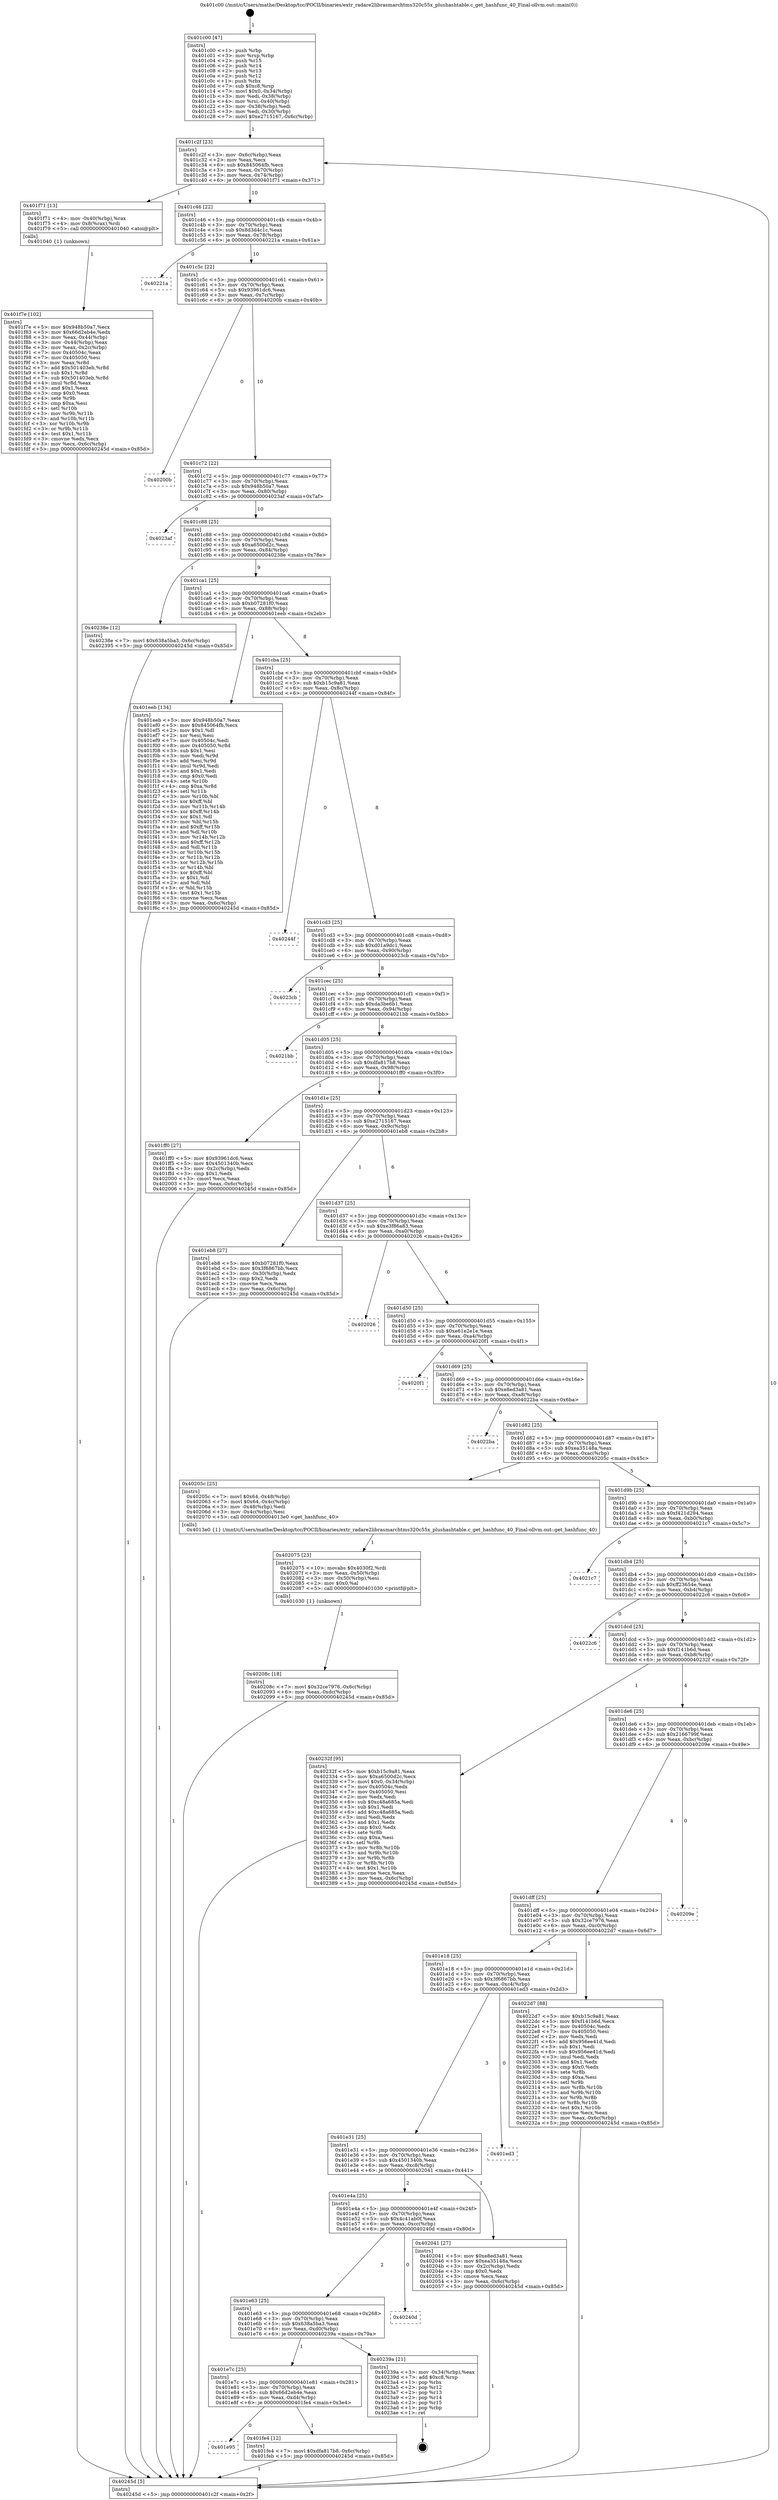 digraph "0x401c00" {
  label = "0x401c00 (/mnt/c/Users/mathe/Desktop/tcc/POCII/binaries/extr_radare2librasmarchtms320c55x_plushashtable.c_get_hashfunc_40_Final-ollvm.out::main(0))"
  labelloc = "t"
  node[shape=record]

  Entry [label="",width=0.3,height=0.3,shape=circle,fillcolor=black,style=filled]
  "0x401c2f" [label="{
     0x401c2f [23]\l
     | [instrs]\l
     &nbsp;&nbsp;0x401c2f \<+3\>: mov -0x6c(%rbp),%eax\l
     &nbsp;&nbsp;0x401c32 \<+2\>: mov %eax,%ecx\l
     &nbsp;&nbsp;0x401c34 \<+6\>: sub $0x845064fb,%ecx\l
     &nbsp;&nbsp;0x401c3a \<+3\>: mov %eax,-0x70(%rbp)\l
     &nbsp;&nbsp;0x401c3d \<+3\>: mov %ecx,-0x74(%rbp)\l
     &nbsp;&nbsp;0x401c40 \<+6\>: je 0000000000401f71 \<main+0x371\>\l
  }"]
  "0x401f71" [label="{
     0x401f71 [13]\l
     | [instrs]\l
     &nbsp;&nbsp;0x401f71 \<+4\>: mov -0x40(%rbp),%rax\l
     &nbsp;&nbsp;0x401f75 \<+4\>: mov 0x8(%rax),%rdi\l
     &nbsp;&nbsp;0x401f79 \<+5\>: call 0000000000401040 \<atoi@plt\>\l
     | [calls]\l
     &nbsp;&nbsp;0x401040 \{1\} (unknown)\l
  }"]
  "0x401c46" [label="{
     0x401c46 [22]\l
     | [instrs]\l
     &nbsp;&nbsp;0x401c46 \<+5\>: jmp 0000000000401c4b \<main+0x4b\>\l
     &nbsp;&nbsp;0x401c4b \<+3\>: mov -0x70(%rbp),%eax\l
     &nbsp;&nbsp;0x401c4e \<+5\>: sub $0x8d3d4c1c,%eax\l
     &nbsp;&nbsp;0x401c53 \<+3\>: mov %eax,-0x78(%rbp)\l
     &nbsp;&nbsp;0x401c56 \<+6\>: je 000000000040221a \<main+0x61a\>\l
  }"]
  Exit [label="",width=0.3,height=0.3,shape=circle,fillcolor=black,style=filled,peripheries=2]
  "0x40221a" [label="{
     0x40221a\l
  }", style=dashed]
  "0x401c5c" [label="{
     0x401c5c [22]\l
     | [instrs]\l
     &nbsp;&nbsp;0x401c5c \<+5\>: jmp 0000000000401c61 \<main+0x61\>\l
     &nbsp;&nbsp;0x401c61 \<+3\>: mov -0x70(%rbp),%eax\l
     &nbsp;&nbsp;0x401c64 \<+5\>: sub $0x93961dc6,%eax\l
     &nbsp;&nbsp;0x401c69 \<+3\>: mov %eax,-0x7c(%rbp)\l
     &nbsp;&nbsp;0x401c6c \<+6\>: je 000000000040200b \<main+0x40b\>\l
  }"]
  "0x40208c" [label="{
     0x40208c [18]\l
     | [instrs]\l
     &nbsp;&nbsp;0x40208c \<+7\>: movl $0x32ce7976,-0x6c(%rbp)\l
     &nbsp;&nbsp;0x402093 \<+6\>: mov %eax,-0xdc(%rbp)\l
     &nbsp;&nbsp;0x402099 \<+5\>: jmp 000000000040245d \<main+0x85d\>\l
  }"]
  "0x40200b" [label="{
     0x40200b\l
  }", style=dashed]
  "0x401c72" [label="{
     0x401c72 [22]\l
     | [instrs]\l
     &nbsp;&nbsp;0x401c72 \<+5\>: jmp 0000000000401c77 \<main+0x77\>\l
     &nbsp;&nbsp;0x401c77 \<+3\>: mov -0x70(%rbp),%eax\l
     &nbsp;&nbsp;0x401c7a \<+5\>: sub $0x948b50a7,%eax\l
     &nbsp;&nbsp;0x401c7f \<+3\>: mov %eax,-0x80(%rbp)\l
     &nbsp;&nbsp;0x401c82 \<+6\>: je 00000000004023af \<main+0x7af\>\l
  }"]
  "0x402075" [label="{
     0x402075 [23]\l
     | [instrs]\l
     &nbsp;&nbsp;0x402075 \<+10\>: movabs $0x4030f2,%rdi\l
     &nbsp;&nbsp;0x40207f \<+3\>: mov %eax,-0x50(%rbp)\l
     &nbsp;&nbsp;0x402082 \<+3\>: mov -0x50(%rbp),%esi\l
     &nbsp;&nbsp;0x402085 \<+2\>: mov $0x0,%al\l
     &nbsp;&nbsp;0x402087 \<+5\>: call 0000000000401030 \<printf@plt\>\l
     | [calls]\l
     &nbsp;&nbsp;0x401030 \{1\} (unknown)\l
  }"]
  "0x4023af" [label="{
     0x4023af\l
  }", style=dashed]
  "0x401c88" [label="{
     0x401c88 [25]\l
     | [instrs]\l
     &nbsp;&nbsp;0x401c88 \<+5\>: jmp 0000000000401c8d \<main+0x8d\>\l
     &nbsp;&nbsp;0x401c8d \<+3\>: mov -0x70(%rbp),%eax\l
     &nbsp;&nbsp;0x401c90 \<+5\>: sub $0xa6500d2c,%eax\l
     &nbsp;&nbsp;0x401c95 \<+6\>: mov %eax,-0x84(%rbp)\l
     &nbsp;&nbsp;0x401c9b \<+6\>: je 000000000040238e \<main+0x78e\>\l
  }"]
  "0x401e95" [label="{
     0x401e95\l
  }", style=dashed]
  "0x40238e" [label="{
     0x40238e [12]\l
     | [instrs]\l
     &nbsp;&nbsp;0x40238e \<+7\>: movl $0x638a5ba3,-0x6c(%rbp)\l
     &nbsp;&nbsp;0x402395 \<+5\>: jmp 000000000040245d \<main+0x85d\>\l
  }"]
  "0x401ca1" [label="{
     0x401ca1 [25]\l
     | [instrs]\l
     &nbsp;&nbsp;0x401ca1 \<+5\>: jmp 0000000000401ca6 \<main+0xa6\>\l
     &nbsp;&nbsp;0x401ca6 \<+3\>: mov -0x70(%rbp),%eax\l
     &nbsp;&nbsp;0x401ca9 \<+5\>: sub $0xb07281f0,%eax\l
     &nbsp;&nbsp;0x401cae \<+6\>: mov %eax,-0x88(%rbp)\l
     &nbsp;&nbsp;0x401cb4 \<+6\>: je 0000000000401eeb \<main+0x2eb\>\l
  }"]
  "0x401fe4" [label="{
     0x401fe4 [12]\l
     | [instrs]\l
     &nbsp;&nbsp;0x401fe4 \<+7\>: movl $0xdfa817b8,-0x6c(%rbp)\l
     &nbsp;&nbsp;0x401feb \<+5\>: jmp 000000000040245d \<main+0x85d\>\l
  }"]
  "0x401eeb" [label="{
     0x401eeb [134]\l
     | [instrs]\l
     &nbsp;&nbsp;0x401eeb \<+5\>: mov $0x948b50a7,%eax\l
     &nbsp;&nbsp;0x401ef0 \<+5\>: mov $0x845064fb,%ecx\l
     &nbsp;&nbsp;0x401ef5 \<+2\>: mov $0x1,%dl\l
     &nbsp;&nbsp;0x401ef7 \<+2\>: xor %esi,%esi\l
     &nbsp;&nbsp;0x401ef9 \<+7\>: mov 0x40504c,%edi\l
     &nbsp;&nbsp;0x401f00 \<+8\>: mov 0x405050,%r8d\l
     &nbsp;&nbsp;0x401f08 \<+3\>: sub $0x1,%esi\l
     &nbsp;&nbsp;0x401f0b \<+3\>: mov %edi,%r9d\l
     &nbsp;&nbsp;0x401f0e \<+3\>: add %esi,%r9d\l
     &nbsp;&nbsp;0x401f11 \<+4\>: imul %r9d,%edi\l
     &nbsp;&nbsp;0x401f15 \<+3\>: and $0x1,%edi\l
     &nbsp;&nbsp;0x401f18 \<+3\>: cmp $0x0,%edi\l
     &nbsp;&nbsp;0x401f1b \<+4\>: sete %r10b\l
     &nbsp;&nbsp;0x401f1f \<+4\>: cmp $0xa,%r8d\l
     &nbsp;&nbsp;0x401f23 \<+4\>: setl %r11b\l
     &nbsp;&nbsp;0x401f27 \<+3\>: mov %r10b,%bl\l
     &nbsp;&nbsp;0x401f2a \<+3\>: xor $0xff,%bl\l
     &nbsp;&nbsp;0x401f2d \<+3\>: mov %r11b,%r14b\l
     &nbsp;&nbsp;0x401f30 \<+4\>: xor $0xff,%r14b\l
     &nbsp;&nbsp;0x401f34 \<+3\>: xor $0x1,%dl\l
     &nbsp;&nbsp;0x401f37 \<+3\>: mov %bl,%r15b\l
     &nbsp;&nbsp;0x401f3a \<+4\>: and $0xff,%r15b\l
     &nbsp;&nbsp;0x401f3e \<+3\>: and %dl,%r10b\l
     &nbsp;&nbsp;0x401f41 \<+3\>: mov %r14b,%r12b\l
     &nbsp;&nbsp;0x401f44 \<+4\>: and $0xff,%r12b\l
     &nbsp;&nbsp;0x401f48 \<+3\>: and %dl,%r11b\l
     &nbsp;&nbsp;0x401f4b \<+3\>: or %r10b,%r15b\l
     &nbsp;&nbsp;0x401f4e \<+3\>: or %r11b,%r12b\l
     &nbsp;&nbsp;0x401f51 \<+3\>: xor %r12b,%r15b\l
     &nbsp;&nbsp;0x401f54 \<+3\>: or %r14b,%bl\l
     &nbsp;&nbsp;0x401f57 \<+3\>: xor $0xff,%bl\l
     &nbsp;&nbsp;0x401f5a \<+3\>: or $0x1,%dl\l
     &nbsp;&nbsp;0x401f5d \<+2\>: and %dl,%bl\l
     &nbsp;&nbsp;0x401f5f \<+3\>: or %bl,%r15b\l
     &nbsp;&nbsp;0x401f62 \<+4\>: test $0x1,%r15b\l
     &nbsp;&nbsp;0x401f66 \<+3\>: cmovne %ecx,%eax\l
     &nbsp;&nbsp;0x401f69 \<+3\>: mov %eax,-0x6c(%rbp)\l
     &nbsp;&nbsp;0x401f6c \<+5\>: jmp 000000000040245d \<main+0x85d\>\l
  }"]
  "0x401cba" [label="{
     0x401cba [25]\l
     | [instrs]\l
     &nbsp;&nbsp;0x401cba \<+5\>: jmp 0000000000401cbf \<main+0xbf\>\l
     &nbsp;&nbsp;0x401cbf \<+3\>: mov -0x70(%rbp),%eax\l
     &nbsp;&nbsp;0x401cc2 \<+5\>: sub $0xb15c9a81,%eax\l
     &nbsp;&nbsp;0x401cc7 \<+6\>: mov %eax,-0x8c(%rbp)\l
     &nbsp;&nbsp;0x401ccd \<+6\>: je 000000000040244f \<main+0x84f\>\l
  }"]
  "0x401e7c" [label="{
     0x401e7c [25]\l
     | [instrs]\l
     &nbsp;&nbsp;0x401e7c \<+5\>: jmp 0000000000401e81 \<main+0x281\>\l
     &nbsp;&nbsp;0x401e81 \<+3\>: mov -0x70(%rbp),%eax\l
     &nbsp;&nbsp;0x401e84 \<+5\>: sub $0x66d2eb4e,%eax\l
     &nbsp;&nbsp;0x401e89 \<+6\>: mov %eax,-0xd4(%rbp)\l
     &nbsp;&nbsp;0x401e8f \<+6\>: je 0000000000401fe4 \<main+0x3e4\>\l
  }"]
  "0x40244f" [label="{
     0x40244f\l
  }", style=dashed]
  "0x401cd3" [label="{
     0x401cd3 [25]\l
     | [instrs]\l
     &nbsp;&nbsp;0x401cd3 \<+5\>: jmp 0000000000401cd8 \<main+0xd8\>\l
     &nbsp;&nbsp;0x401cd8 \<+3\>: mov -0x70(%rbp),%eax\l
     &nbsp;&nbsp;0x401cdb \<+5\>: sub $0xd01a9dc1,%eax\l
     &nbsp;&nbsp;0x401ce0 \<+6\>: mov %eax,-0x90(%rbp)\l
     &nbsp;&nbsp;0x401ce6 \<+6\>: je 00000000004023cb \<main+0x7cb\>\l
  }"]
  "0x40239a" [label="{
     0x40239a [21]\l
     | [instrs]\l
     &nbsp;&nbsp;0x40239a \<+3\>: mov -0x34(%rbp),%eax\l
     &nbsp;&nbsp;0x40239d \<+7\>: add $0xc8,%rsp\l
     &nbsp;&nbsp;0x4023a4 \<+1\>: pop %rbx\l
     &nbsp;&nbsp;0x4023a5 \<+2\>: pop %r12\l
     &nbsp;&nbsp;0x4023a7 \<+2\>: pop %r13\l
     &nbsp;&nbsp;0x4023a9 \<+2\>: pop %r14\l
     &nbsp;&nbsp;0x4023ab \<+2\>: pop %r15\l
     &nbsp;&nbsp;0x4023ad \<+1\>: pop %rbp\l
     &nbsp;&nbsp;0x4023ae \<+1\>: ret\l
  }"]
  "0x4023cb" [label="{
     0x4023cb\l
  }", style=dashed]
  "0x401cec" [label="{
     0x401cec [25]\l
     | [instrs]\l
     &nbsp;&nbsp;0x401cec \<+5\>: jmp 0000000000401cf1 \<main+0xf1\>\l
     &nbsp;&nbsp;0x401cf1 \<+3\>: mov -0x70(%rbp),%eax\l
     &nbsp;&nbsp;0x401cf4 \<+5\>: sub $0xda3be6b1,%eax\l
     &nbsp;&nbsp;0x401cf9 \<+6\>: mov %eax,-0x94(%rbp)\l
     &nbsp;&nbsp;0x401cff \<+6\>: je 00000000004021bb \<main+0x5bb\>\l
  }"]
  "0x401e63" [label="{
     0x401e63 [25]\l
     | [instrs]\l
     &nbsp;&nbsp;0x401e63 \<+5\>: jmp 0000000000401e68 \<main+0x268\>\l
     &nbsp;&nbsp;0x401e68 \<+3\>: mov -0x70(%rbp),%eax\l
     &nbsp;&nbsp;0x401e6b \<+5\>: sub $0x638a5ba3,%eax\l
     &nbsp;&nbsp;0x401e70 \<+6\>: mov %eax,-0xd0(%rbp)\l
     &nbsp;&nbsp;0x401e76 \<+6\>: je 000000000040239a \<main+0x79a\>\l
  }"]
  "0x4021bb" [label="{
     0x4021bb\l
  }", style=dashed]
  "0x401d05" [label="{
     0x401d05 [25]\l
     | [instrs]\l
     &nbsp;&nbsp;0x401d05 \<+5\>: jmp 0000000000401d0a \<main+0x10a\>\l
     &nbsp;&nbsp;0x401d0a \<+3\>: mov -0x70(%rbp),%eax\l
     &nbsp;&nbsp;0x401d0d \<+5\>: sub $0xdfa817b8,%eax\l
     &nbsp;&nbsp;0x401d12 \<+6\>: mov %eax,-0x98(%rbp)\l
     &nbsp;&nbsp;0x401d18 \<+6\>: je 0000000000401ff0 \<main+0x3f0\>\l
  }"]
  "0x40240d" [label="{
     0x40240d\l
  }", style=dashed]
  "0x401ff0" [label="{
     0x401ff0 [27]\l
     | [instrs]\l
     &nbsp;&nbsp;0x401ff0 \<+5\>: mov $0x93961dc6,%eax\l
     &nbsp;&nbsp;0x401ff5 \<+5\>: mov $0x4501340b,%ecx\l
     &nbsp;&nbsp;0x401ffa \<+3\>: mov -0x2c(%rbp),%edx\l
     &nbsp;&nbsp;0x401ffd \<+3\>: cmp $0x1,%edx\l
     &nbsp;&nbsp;0x402000 \<+3\>: cmovl %ecx,%eax\l
     &nbsp;&nbsp;0x402003 \<+3\>: mov %eax,-0x6c(%rbp)\l
     &nbsp;&nbsp;0x402006 \<+5\>: jmp 000000000040245d \<main+0x85d\>\l
  }"]
  "0x401d1e" [label="{
     0x401d1e [25]\l
     | [instrs]\l
     &nbsp;&nbsp;0x401d1e \<+5\>: jmp 0000000000401d23 \<main+0x123\>\l
     &nbsp;&nbsp;0x401d23 \<+3\>: mov -0x70(%rbp),%eax\l
     &nbsp;&nbsp;0x401d26 \<+5\>: sub $0xe2715167,%eax\l
     &nbsp;&nbsp;0x401d2b \<+6\>: mov %eax,-0x9c(%rbp)\l
     &nbsp;&nbsp;0x401d31 \<+6\>: je 0000000000401eb8 \<main+0x2b8\>\l
  }"]
  "0x401e4a" [label="{
     0x401e4a [25]\l
     | [instrs]\l
     &nbsp;&nbsp;0x401e4a \<+5\>: jmp 0000000000401e4f \<main+0x24f\>\l
     &nbsp;&nbsp;0x401e4f \<+3\>: mov -0x70(%rbp),%eax\l
     &nbsp;&nbsp;0x401e52 \<+5\>: sub $0x4c41ab0f,%eax\l
     &nbsp;&nbsp;0x401e57 \<+6\>: mov %eax,-0xcc(%rbp)\l
     &nbsp;&nbsp;0x401e5d \<+6\>: je 000000000040240d \<main+0x80d\>\l
  }"]
  "0x401eb8" [label="{
     0x401eb8 [27]\l
     | [instrs]\l
     &nbsp;&nbsp;0x401eb8 \<+5\>: mov $0xb07281f0,%eax\l
     &nbsp;&nbsp;0x401ebd \<+5\>: mov $0x3f6867bb,%ecx\l
     &nbsp;&nbsp;0x401ec2 \<+3\>: mov -0x30(%rbp),%edx\l
     &nbsp;&nbsp;0x401ec5 \<+3\>: cmp $0x2,%edx\l
     &nbsp;&nbsp;0x401ec8 \<+3\>: cmovne %ecx,%eax\l
     &nbsp;&nbsp;0x401ecb \<+3\>: mov %eax,-0x6c(%rbp)\l
     &nbsp;&nbsp;0x401ece \<+5\>: jmp 000000000040245d \<main+0x85d\>\l
  }"]
  "0x401d37" [label="{
     0x401d37 [25]\l
     | [instrs]\l
     &nbsp;&nbsp;0x401d37 \<+5\>: jmp 0000000000401d3c \<main+0x13c\>\l
     &nbsp;&nbsp;0x401d3c \<+3\>: mov -0x70(%rbp),%eax\l
     &nbsp;&nbsp;0x401d3f \<+5\>: sub $0xe3f86a83,%eax\l
     &nbsp;&nbsp;0x401d44 \<+6\>: mov %eax,-0xa0(%rbp)\l
     &nbsp;&nbsp;0x401d4a \<+6\>: je 0000000000402026 \<main+0x426\>\l
  }"]
  "0x40245d" [label="{
     0x40245d [5]\l
     | [instrs]\l
     &nbsp;&nbsp;0x40245d \<+5\>: jmp 0000000000401c2f \<main+0x2f\>\l
  }"]
  "0x401c00" [label="{
     0x401c00 [47]\l
     | [instrs]\l
     &nbsp;&nbsp;0x401c00 \<+1\>: push %rbp\l
     &nbsp;&nbsp;0x401c01 \<+3\>: mov %rsp,%rbp\l
     &nbsp;&nbsp;0x401c04 \<+2\>: push %r15\l
     &nbsp;&nbsp;0x401c06 \<+2\>: push %r14\l
     &nbsp;&nbsp;0x401c08 \<+2\>: push %r13\l
     &nbsp;&nbsp;0x401c0a \<+2\>: push %r12\l
     &nbsp;&nbsp;0x401c0c \<+1\>: push %rbx\l
     &nbsp;&nbsp;0x401c0d \<+7\>: sub $0xc8,%rsp\l
     &nbsp;&nbsp;0x401c14 \<+7\>: movl $0x0,-0x34(%rbp)\l
     &nbsp;&nbsp;0x401c1b \<+3\>: mov %edi,-0x38(%rbp)\l
     &nbsp;&nbsp;0x401c1e \<+4\>: mov %rsi,-0x40(%rbp)\l
     &nbsp;&nbsp;0x401c22 \<+3\>: mov -0x38(%rbp),%edi\l
     &nbsp;&nbsp;0x401c25 \<+3\>: mov %edi,-0x30(%rbp)\l
     &nbsp;&nbsp;0x401c28 \<+7\>: movl $0xe2715167,-0x6c(%rbp)\l
  }"]
  "0x401f7e" [label="{
     0x401f7e [102]\l
     | [instrs]\l
     &nbsp;&nbsp;0x401f7e \<+5\>: mov $0x948b50a7,%ecx\l
     &nbsp;&nbsp;0x401f83 \<+5\>: mov $0x66d2eb4e,%edx\l
     &nbsp;&nbsp;0x401f88 \<+3\>: mov %eax,-0x44(%rbp)\l
     &nbsp;&nbsp;0x401f8b \<+3\>: mov -0x44(%rbp),%eax\l
     &nbsp;&nbsp;0x401f8e \<+3\>: mov %eax,-0x2c(%rbp)\l
     &nbsp;&nbsp;0x401f91 \<+7\>: mov 0x40504c,%eax\l
     &nbsp;&nbsp;0x401f98 \<+7\>: mov 0x405050,%esi\l
     &nbsp;&nbsp;0x401f9f \<+3\>: mov %eax,%r8d\l
     &nbsp;&nbsp;0x401fa2 \<+7\>: add $0x501403eb,%r8d\l
     &nbsp;&nbsp;0x401fa9 \<+4\>: sub $0x1,%r8d\l
     &nbsp;&nbsp;0x401fad \<+7\>: sub $0x501403eb,%r8d\l
     &nbsp;&nbsp;0x401fb4 \<+4\>: imul %r8d,%eax\l
     &nbsp;&nbsp;0x401fb8 \<+3\>: and $0x1,%eax\l
     &nbsp;&nbsp;0x401fbb \<+3\>: cmp $0x0,%eax\l
     &nbsp;&nbsp;0x401fbe \<+4\>: sete %r9b\l
     &nbsp;&nbsp;0x401fc2 \<+3\>: cmp $0xa,%esi\l
     &nbsp;&nbsp;0x401fc5 \<+4\>: setl %r10b\l
     &nbsp;&nbsp;0x401fc9 \<+3\>: mov %r9b,%r11b\l
     &nbsp;&nbsp;0x401fcc \<+3\>: and %r10b,%r11b\l
     &nbsp;&nbsp;0x401fcf \<+3\>: xor %r10b,%r9b\l
     &nbsp;&nbsp;0x401fd2 \<+3\>: or %r9b,%r11b\l
     &nbsp;&nbsp;0x401fd5 \<+4\>: test $0x1,%r11b\l
     &nbsp;&nbsp;0x401fd9 \<+3\>: cmovne %edx,%ecx\l
     &nbsp;&nbsp;0x401fdc \<+3\>: mov %ecx,-0x6c(%rbp)\l
     &nbsp;&nbsp;0x401fdf \<+5\>: jmp 000000000040245d \<main+0x85d\>\l
  }"]
  "0x402041" [label="{
     0x402041 [27]\l
     | [instrs]\l
     &nbsp;&nbsp;0x402041 \<+5\>: mov $0xe8ed3a81,%eax\l
     &nbsp;&nbsp;0x402046 \<+5\>: mov $0xea35148a,%ecx\l
     &nbsp;&nbsp;0x40204b \<+3\>: mov -0x2c(%rbp),%edx\l
     &nbsp;&nbsp;0x40204e \<+3\>: cmp $0x0,%edx\l
     &nbsp;&nbsp;0x402051 \<+3\>: cmove %ecx,%eax\l
     &nbsp;&nbsp;0x402054 \<+3\>: mov %eax,-0x6c(%rbp)\l
     &nbsp;&nbsp;0x402057 \<+5\>: jmp 000000000040245d \<main+0x85d\>\l
  }"]
  "0x402026" [label="{
     0x402026\l
  }", style=dashed]
  "0x401d50" [label="{
     0x401d50 [25]\l
     | [instrs]\l
     &nbsp;&nbsp;0x401d50 \<+5\>: jmp 0000000000401d55 \<main+0x155\>\l
     &nbsp;&nbsp;0x401d55 \<+3\>: mov -0x70(%rbp),%eax\l
     &nbsp;&nbsp;0x401d58 \<+5\>: sub $0xe61e2e1e,%eax\l
     &nbsp;&nbsp;0x401d5d \<+6\>: mov %eax,-0xa4(%rbp)\l
     &nbsp;&nbsp;0x401d63 \<+6\>: je 00000000004020f1 \<main+0x4f1\>\l
  }"]
  "0x401e31" [label="{
     0x401e31 [25]\l
     | [instrs]\l
     &nbsp;&nbsp;0x401e31 \<+5\>: jmp 0000000000401e36 \<main+0x236\>\l
     &nbsp;&nbsp;0x401e36 \<+3\>: mov -0x70(%rbp),%eax\l
     &nbsp;&nbsp;0x401e39 \<+5\>: sub $0x4501340b,%eax\l
     &nbsp;&nbsp;0x401e3e \<+6\>: mov %eax,-0xc8(%rbp)\l
     &nbsp;&nbsp;0x401e44 \<+6\>: je 0000000000402041 \<main+0x441\>\l
  }"]
  "0x4020f1" [label="{
     0x4020f1\l
  }", style=dashed]
  "0x401d69" [label="{
     0x401d69 [25]\l
     | [instrs]\l
     &nbsp;&nbsp;0x401d69 \<+5\>: jmp 0000000000401d6e \<main+0x16e\>\l
     &nbsp;&nbsp;0x401d6e \<+3\>: mov -0x70(%rbp),%eax\l
     &nbsp;&nbsp;0x401d71 \<+5\>: sub $0xe8ed3a81,%eax\l
     &nbsp;&nbsp;0x401d76 \<+6\>: mov %eax,-0xa8(%rbp)\l
     &nbsp;&nbsp;0x401d7c \<+6\>: je 00000000004022ba \<main+0x6ba\>\l
  }"]
  "0x401ed3" [label="{
     0x401ed3\l
  }", style=dashed]
  "0x4022ba" [label="{
     0x4022ba\l
  }", style=dashed]
  "0x401d82" [label="{
     0x401d82 [25]\l
     | [instrs]\l
     &nbsp;&nbsp;0x401d82 \<+5\>: jmp 0000000000401d87 \<main+0x187\>\l
     &nbsp;&nbsp;0x401d87 \<+3\>: mov -0x70(%rbp),%eax\l
     &nbsp;&nbsp;0x401d8a \<+5\>: sub $0xea35148a,%eax\l
     &nbsp;&nbsp;0x401d8f \<+6\>: mov %eax,-0xac(%rbp)\l
     &nbsp;&nbsp;0x401d95 \<+6\>: je 000000000040205c \<main+0x45c\>\l
  }"]
  "0x401e18" [label="{
     0x401e18 [25]\l
     | [instrs]\l
     &nbsp;&nbsp;0x401e18 \<+5\>: jmp 0000000000401e1d \<main+0x21d\>\l
     &nbsp;&nbsp;0x401e1d \<+3\>: mov -0x70(%rbp),%eax\l
     &nbsp;&nbsp;0x401e20 \<+5\>: sub $0x3f6867bb,%eax\l
     &nbsp;&nbsp;0x401e25 \<+6\>: mov %eax,-0xc4(%rbp)\l
     &nbsp;&nbsp;0x401e2b \<+6\>: je 0000000000401ed3 \<main+0x2d3\>\l
  }"]
  "0x40205c" [label="{
     0x40205c [25]\l
     | [instrs]\l
     &nbsp;&nbsp;0x40205c \<+7\>: movl $0x64,-0x48(%rbp)\l
     &nbsp;&nbsp;0x402063 \<+7\>: movl $0x64,-0x4c(%rbp)\l
     &nbsp;&nbsp;0x40206a \<+3\>: mov -0x48(%rbp),%edi\l
     &nbsp;&nbsp;0x40206d \<+3\>: mov -0x4c(%rbp),%esi\l
     &nbsp;&nbsp;0x402070 \<+5\>: call 00000000004013e0 \<get_hashfunc_40\>\l
     | [calls]\l
     &nbsp;&nbsp;0x4013e0 \{1\} (/mnt/c/Users/mathe/Desktop/tcc/POCII/binaries/extr_radare2librasmarchtms320c55x_plushashtable.c_get_hashfunc_40_Final-ollvm.out::get_hashfunc_40)\l
  }"]
  "0x401d9b" [label="{
     0x401d9b [25]\l
     | [instrs]\l
     &nbsp;&nbsp;0x401d9b \<+5\>: jmp 0000000000401da0 \<main+0x1a0\>\l
     &nbsp;&nbsp;0x401da0 \<+3\>: mov -0x70(%rbp),%eax\l
     &nbsp;&nbsp;0x401da3 \<+5\>: sub $0xf421d294,%eax\l
     &nbsp;&nbsp;0x401da8 \<+6\>: mov %eax,-0xb0(%rbp)\l
     &nbsp;&nbsp;0x401dae \<+6\>: je 00000000004021c7 \<main+0x5c7\>\l
  }"]
  "0x4022d7" [label="{
     0x4022d7 [88]\l
     | [instrs]\l
     &nbsp;&nbsp;0x4022d7 \<+5\>: mov $0xb15c9a81,%eax\l
     &nbsp;&nbsp;0x4022dc \<+5\>: mov $0xf141b6d,%ecx\l
     &nbsp;&nbsp;0x4022e1 \<+7\>: mov 0x40504c,%edx\l
     &nbsp;&nbsp;0x4022e8 \<+7\>: mov 0x405050,%esi\l
     &nbsp;&nbsp;0x4022ef \<+2\>: mov %edx,%edi\l
     &nbsp;&nbsp;0x4022f1 \<+6\>: add $0x956ee41d,%edi\l
     &nbsp;&nbsp;0x4022f7 \<+3\>: sub $0x1,%edi\l
     &nbsp;&nbsp;0x4022fa \<+6\>: sub $0x956ee41d,%edi\l
     &nbsp;&nbsp;0x402300 \<+3\>: imul %edi,%edx\l
     &nbsp;&nbsp;0x402303 \<+3\>: and $0x1,%edx\l
     &nbsp;&nbsp;0x402306 \<+3\>: cmp $0x0,%edx\l
     &nbsp;&nbsp;0x402309 \<+4\>: sete %r8b\l
     &nbsp;&nbsp;0x40230d \<+3\>: cmp $0xa,%esi\l
     &nbsp;&nbsp;0x402310 \<+4\>: setl %r9b\l
     &nbsp;&nbsp;0x402314 \<+3\>: mov %r8b,%r10b\l
     &nbsp;&nbsp;0x402317 \<+3\>: and %r9b,%r10b\l
     &nbsp;&nbsp;0x40231a \<+3\>: xor %r9b,%r8b\l
     &nbsp;&nbsp;0x40231d \<+3\>: or %r8b,%r10b\l
     &nbsp;&nbsp;0x402320 \<+4\>: test $0x1,%r10b\l
     &nbsp;&nbsp;0x402324 \<+3\>: cmovne %ecx,%eax\l
     &nbsp;&nbsp;0x402327 \<+3\>: mov %eax,-0x6c(%rbp)\l
     &nbsp;&nbsp;0x40232a \<+5\>: jmp 000000000040245d \<main+0x85d\>\l
  }"]
  "0x4021c7" [label="{
     0x4021c7\l
  }", style=dashed]
  "0x401db4" [label="{
     0x401db4 [25]\l
     | [instrs]\l
     &nbsp;&nbsp;0x401db4 \<+5\>: jmp 0000000000401db9 \<main+0x1b9\>\l
     &nbsp;&nbsp;0x401db9 \<+3\>: mov -0x70(%rbp),%eax\l
     &nbsp;&nbsp;0x401dbc \<+5\>: sub $0xff23654e,%eax\l
     &nbsp;&nbsp;0x401dc1 \<+6\>: mov %eax,-0xb4(%rbp)\l
     &nbsp;&nbsp;0x401dc7 \<+6\>: je 00000000004022c6 \<main+0x6c6\>\l
  }"]
  "0x401dff" [label="{
     0x401dff [25]\l
     | [instrs]\l
     &nbsp;&nbsp;0x401dff \<+5\>: jmp 0000000000401e04 \<main+0x204\>\l
     &nbsp;&nbsp;0x401e04 \<+3\>: mov -0x70(%rbp),%eax\l
     &nbsp;&nbsp;0x401e07 \<+5\>: sub $0x32ce7976,%eax\l
     &nbsp;&nbsp;0x401e0c \<+6\>: mov %eax,-0xc0(%rbp)\l
     &nbsp;&nbsp;0x401e12 \<+6\>: je 00000000004022d7 \<main+0x6d7\>\l
  }"]
  "0x4022c6" [label="{
     0x4022c6\l
  }", style=dashed]
  "0x401dcd" [label="{
     0x401dcd [25]\l
     | [instrs]\l
     &nbsp;&nbsp;0x401dcd \<+5\>: jmp 0000000000401dd2 \<main+0x1d2\>\l
     &nbsp;&nbsp;0x401dd2 \<+3\>: mov -0x70(%rbp),%eax\l
     &nbsp;&nbsp;0x401dd5 \<+5\>: sub $0xf141b6d,%eax\l
     &nbsp;&nbsp;0x401dda \<+6\>: mov %eax,-0xb8(%rbp)\l
     &nbsp;&nbsp;0x401de0 \<+6\>: je 000000000040232f \<main+0x72f\>\l
  }"]
  "0x40209e" [label="{
     0x40209e\l
  }", style=dashed]
  "0x40232f" [label="{
     0x40232f [95]\l
     | [instrs]\l
     &nbsp;&nbsp;0x40232f \<+5\>: mov $0xb15c9a81,%eax\l
     &nbsp;&nbsp;0x402334 \<+5\>: mov $0xa6500d2c,%ecx\l
     &nbsp;&nbsp;0x402339 \<+7\>: movl $0x0,-0x34(%rbp)\l
     &nbsp;&nbsp;0x402340 \<+7\>: mov 0x40504c,%edx\l
     &nbsp;&nbsp;0x402347 \<+7\>: mov 0x405050,%esi\l
     &nbsp;&nbsp;0x40234e \<+2\>: mov %edx,%edi\l
     &nbsp;&nbsp;0x402350 \<+6\>: sub $0xc48a685a,%edi\l
     &nbsp;&nbsp;0x402356 \<+3\>: sub $0x1,%edi\l
     &nbsp;&nbsp;0x402359 \<+6\>: add $0xc48a685a,%edi\l
     &nbsp;&nbsp;0x40235f \<+3\>: imul %edi,%edx\l
     &nbsp;&nbsp;0x402362 \<+3\>: and $0x1,%edx\l
     &nbsp;&nbsp;0x402365 \<+3\>: cmp $0x0,%edx\l
     &nbsp;&nbsp;0x402368 \<+4\>: sete %r8b\l
     &nbsp;&nbsp;0x40236c \<+3\>: cmp $0xa,%esi\l
     &nbsp;&nbsp;0x40236f \<+4\>: setl %r9b\l
     &nbsp;&nbsp;0x402373 \<+3\>: mov %r8b,%r10b\l
     &nbsp;&nbsp;0x402376 \<+3\>: and %r9b,%r10b\l
     &nbsp;&nbsp;0x402379 \<+3\>: xor %r9b,%r8b\l
     &nbsp;&nbsp;0x40237c \<+3\>: or %r8b,%r10b\l
     &nbsp;&nbsp;0x40237f \<+4\>: test $0x1,%r10b\l
     &nbsp;&nbsp;0x402383 \<+3\>: cmovne %ecx,%eax\l
     &nbsp;&nbsp;0x402386 \<+3\>: mov %eax,-0x6c(%rbp)\l
     &nbsp;&nbsp;0x402389 \<+5\>: jmp 000000000040245d \<main+0x85d\>\l
  }"]
  "0x401de6" [label="{
     0x401de6 [25]\l
     | [instrs]\l
     &nbsp;&nbsp;0x401de6 \<+5\>: jmp 0000000000401deb \<main+0x1eb\>\l
     &nbsp;&nbsp;0x401deb \<+3\>: mov -0x70(%rbp),%eax\l
     &nbsp;&nbsp;0x401dee \<+5\>: sub $0x2166799f,%eax\l
     &nbsp;&nbsp;0x401df3 \<+6\>: mov %eax,-0xbc(%rbp)\l
     &nbsp;&nbsp;0x401df9 \<+6\>: je 000000000040209e \<main+0x49e\>\l
  }"]
  Entry -> "0x401c00" [label=" 1"]
  "0x401c2f" -> "0x401f71" [label=" 1"]
  "0x401c2f" -> "0x401c46" [label=" 10"]
  "0x40239a" -> Exit [label=" 1"]
  "0x401c46" -> "0x40221a" [label=" 0"]
  "0x401c46" -> "0x401c5c" [label=" 10"]
  "0x40238e" -> "0x40245d" [label=" 1"]
  "0x401c5c" -> "0x40200b" [label=" 0"]
  "0x401c5c" -> "0x401c72" [label=" 10"]
  "0x40232f" -> "0x40245d" [label=" 1"]
  "0x401c72" -> "0x4023af" [label=" 0"]
  "0x401c72" -> "0x401c88" [label=" 10"]
  "0x4022d7" -> "0x40245d" [label=" 1"]
  "0x401c88" -> "0x40238e" [label=" 1"]
  "0x401c88" -> "0x401ca1" [label=" 9"]
  "0x40208c" -> "0x40245d" [label=" 1"]
  "0x401ca1" -> "0x401eeb" [label=" 1"]
  "0x401ca1" -> "0x401cba" [label=" 8"]
  "0x402075" -> "0x40208c" [label=" 1"]
  "0x401cba" -> "0x40244f" [label=" 0"]
  "0x401cba" -> "0x401cd3" [label=" 8"]
  "0x402041" -> "0x40245d" [label=" 1"]
  "0x401cd3" -> "0x4023cb" [label=" 0"]
  "0x401cd3" -> "0x401cec" [label=" 8"]
  "0x401ff0" -> "0x40245d" [label=" 1"]
  "0x401cec" -> "0x4021bb" [label=" 0"]
  "0x401cec" -> "0x401d05" [label=" 8"]
  "0x401e7c" -> "0x401e95" [label=" 0"]
  "0x401d05" -> "0x401ff0" [label=" 1"]
  "0x401d05" -> "0x401d1e" [label=" 7"]
  "0x401e7c" -> "0x401fe4" [label=" 1"]
  "0x401d1e" -> "0x401eb8" [label=" 1"]
  "0x401d1e" -> "0x401d37" [label=" 6"]
  "0x401eb8" -> "0x40245d" [label=" 1"]
  "0x401c00" -> "0x401c2f" [label=" 1"]
  "0x40245d" -> "0x401c2f" [label=" 10"]
  "0x401eeb" -> "0x40245d" [label=" 1"]
  "0x401f71" -> "0x401f7e" [label=" 1"]
  "0x401f7e" -> "0x40245d" [label=" 1"]
  "0x401e63" -> "0x401e7c" [label=" 1"]
  "0x401d37" -> "0x402026" [label=" 0"]
  "0x401d37" -> "0x401d50" [label=" 6"]
  "0x401e63" -> "0x40239a" [label=" 1"]
  "0x401d50" -> "0x4020f1" [label=" 0"]
  "0x401d50" -> "0x401d69" [label=" 6"]
  "0x401e4a" -> "0x401e63" [label=" 2"]
  "0x401d69" -> "0x4022ba" [label=" 0"]
  "0x401d69" -> "0x401d82" [label=" 6"]
  "0x401e4a" -> "0x40240d" [label=" 0"]
  "0x401d82" -> "0x40205c" [label=" 1"]
  "0x401d82" -> "0x401d9b" [label=" 5"]
  "0x401e31" -> "0x401e4a" [label=" 2"]
  "0x401d9b" -> "0x4021c7" [label=" 0"]
  "0x401d9b" -> "0x401db4" [label=" 5"]
  "0x401e31" -> "0x402041" [label=" 1"]
  "0x401db4" -> "0x4022c6" [label=" 0"]
  "0x401db4" -> "0x401dcd" [label=" 5"]
  "0x401e18" -> "0x401e31" [label=" 3"]
  "0x401dcd" -> "0x40232f" [label=" 1"]
  "0x401dcd" -> "0x401de6" [label=" 4"]
  "0x401e18" -> "0x401ed3" [label=" 0"]
  "0x401de6" -> "0x40209e" [label=" 0"]
  "0x401de6" -> "0x401dff" [label=" 4"]
  "0x401fe4" -> "0x40245d" [label=" 1"]
  "0x401dff" -> "0x4022d7" [label=" 1"]
  "0x401dff" -> "0x401e18" [label=" 3"]
  "0x40205c" -> "0x402075" [label=" 1"]
}
